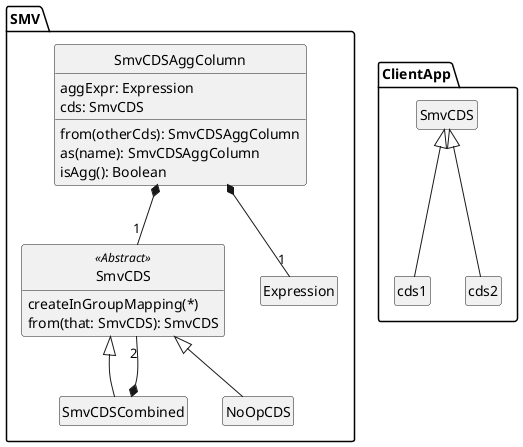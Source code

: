 @startuml
hide empty methods
hide empty fields
hide circle



package SMV {
  class SmvCDS <<Abstract>> {
    createInGroupMapping(*)
    from(that: SmvCDS): SmvCDS
  }
  
  class SmvCDSCombined extends SmvCDS
  class NoOpCDS extends SmvCDS
  
  SmvCDSCombined *-- "2" SmvCDS
  
  class SmvCDSAggColumn{
    aggExpr: Expression
    cds: SmvCDS
    from(otherCds): SmvCDSAggColumn
    as(name): SmvCDSAggColumn
    isAgg(): Boolean
  }
  
  SmvCDSAggColumn *-- "1" Expression
  SmvCDSAggColumn *-- "1" SmvCDS
  
}

package ClientApp {
  class cds1 extends SmvCDS
  class cds2 extends SmvCDS
}

@enduml